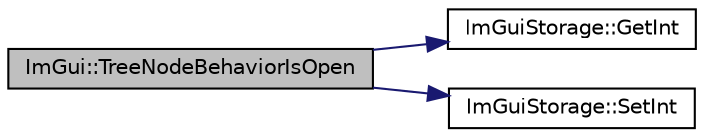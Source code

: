 digraph "ImGui::TreeNodeBehaviorIsOpen"
{
 // LATEX_PDF_SIZE
  edge [fontname="Helvetica",fontsize="10",labelfontname="Helvetica",labelfontsize="10"];
  node [fontname="Helvetica",fontsize="10",shape=record];
  rankdir="LR";
  Node1 [label="ImGui::TreeNodeBehaviorIsOpen",height=0.2,width=0.4,color="black", fillcolor="grey75", style="filled", fontcolor="black",tooltip=" "];
  Node1 -> Node2 [color="midnightblue",fontsize="10",style="solid"];
  Node2 [label="ImGuiStorage::GetInt",height=0.2,width=0.4,color="black", fillcolor="white", style="filled",URL="$struct_im_gui_storage.html#ac86b64f5c69a15de6c6c326963eca64a",tooltip=" "];
  Node1 -> Node3 [color="midnightblue",fontsize="10",style="solid"];
  Node3 [label="ImGuiStorage::SetInt",height=0.2,width=0.4,color="black", fillcolor="white", style="filled",URL="$struct_im_gui_storage.html#af83975ca841a9bd0e06a6ea0a41bf159",tooltip=" "];
}
